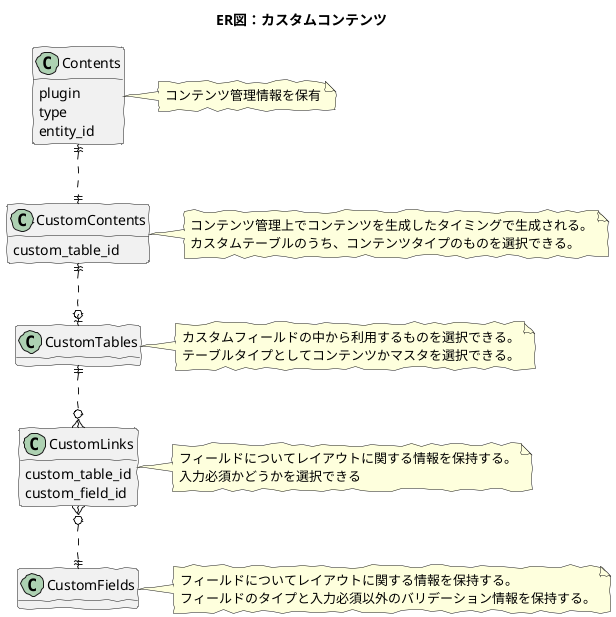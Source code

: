 @startuml
skinparam handwritten true
skinparam backgroundColor white
hide method

title ER図：カスタムコンテンツ

skinparam linetype ortho

class "Contents" {
	plugin
	type
	entity_id
}
note right
コンテンツ管理情報を保有
end note

class "CustomContents" {
	custom_table_id
}
note right
コンテンツ管理上でコンテンツを生成したタイミングで生成される。
カスタムテーブルのうち、コンテンツタイプのものを選択できる。
end note

class "CustomTables" {
}
note right
カスタムフィールドの中から利用するものを選択できる。
テーブルタイプとしてコンテンツかマスタを選択できる。
end note

class "CustomLinks" {
  custom_table_id
  custom_field_id
}
note right
フィールドについてレイアウトに関する情報を保持する。
入力必須かどうかを選択できる
end note

class "CustomFields" {
}
note right
フィールドについてレイアウトに関する情報を保持する。
フィールドのタイプと入力必須以外のバリデーション情報を保持する。
end note

"Contents" ||..|| "CustomContents"
"CustomContents" ||..o| "CustomTables"
"CustomTables" ||..o{ "CustomLinks"
"CustomLinks" }o..|| "CustomFields"


@enduml
